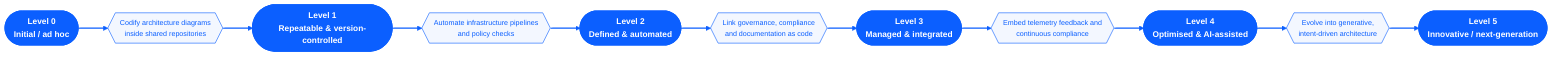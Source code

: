 %%{init: {'theme': 'neutral', 'themeVariables': { 'primaryColor': '#0b5fff', 'primaryTextColor': '#0b5fff', 'tertiaryColor': '#f3f7ff'}}}%%
flowchart LR
    classDef level fill:#0b5fff,stroke:#0b5fff,stroke-width:2px,color:#ffffff,font-size:14px,font-weight:bold
    classDef action fill:#f3f7ff,stroke:#0b5fff,stroke-width:1px,color:#0b5fff,font-size:12px

    L0([Level 0\nInitial / ad hoc]):::level
    S0{{"Codify architecture diagrams\ninside shared repositories"}}:::action
    L1([Level 1\nRepeatable & version-controlled]):::level
    S1{{"Automate infrastructure pipelines\nand policy checks"}}:::action
    L2([Level 2\nDefined & automated]):::level
    S2{{"Link governance, compliance\nand documentation as code"}}:::action
    L3([Level 3\nManaged & integrated]):::level
    S3{{"Embed telemetry feedback and\ncontinuous compliance"}}:::action
    L4([Level 4\nOptimised & AI-assisted]):::level
    S4{{"Evolve into generative,\nintent-driven architecture"}}:::action
    L5([Level 5\nInnovative / next-generation]):::level

    L0 --> S0 --> L1 --> S1 --> L2 --> S2 --> L3 --> S3 --> L4 --> S4 --> L5

    linkStyle default stroke:#0b5fff,stroke-width:2px
